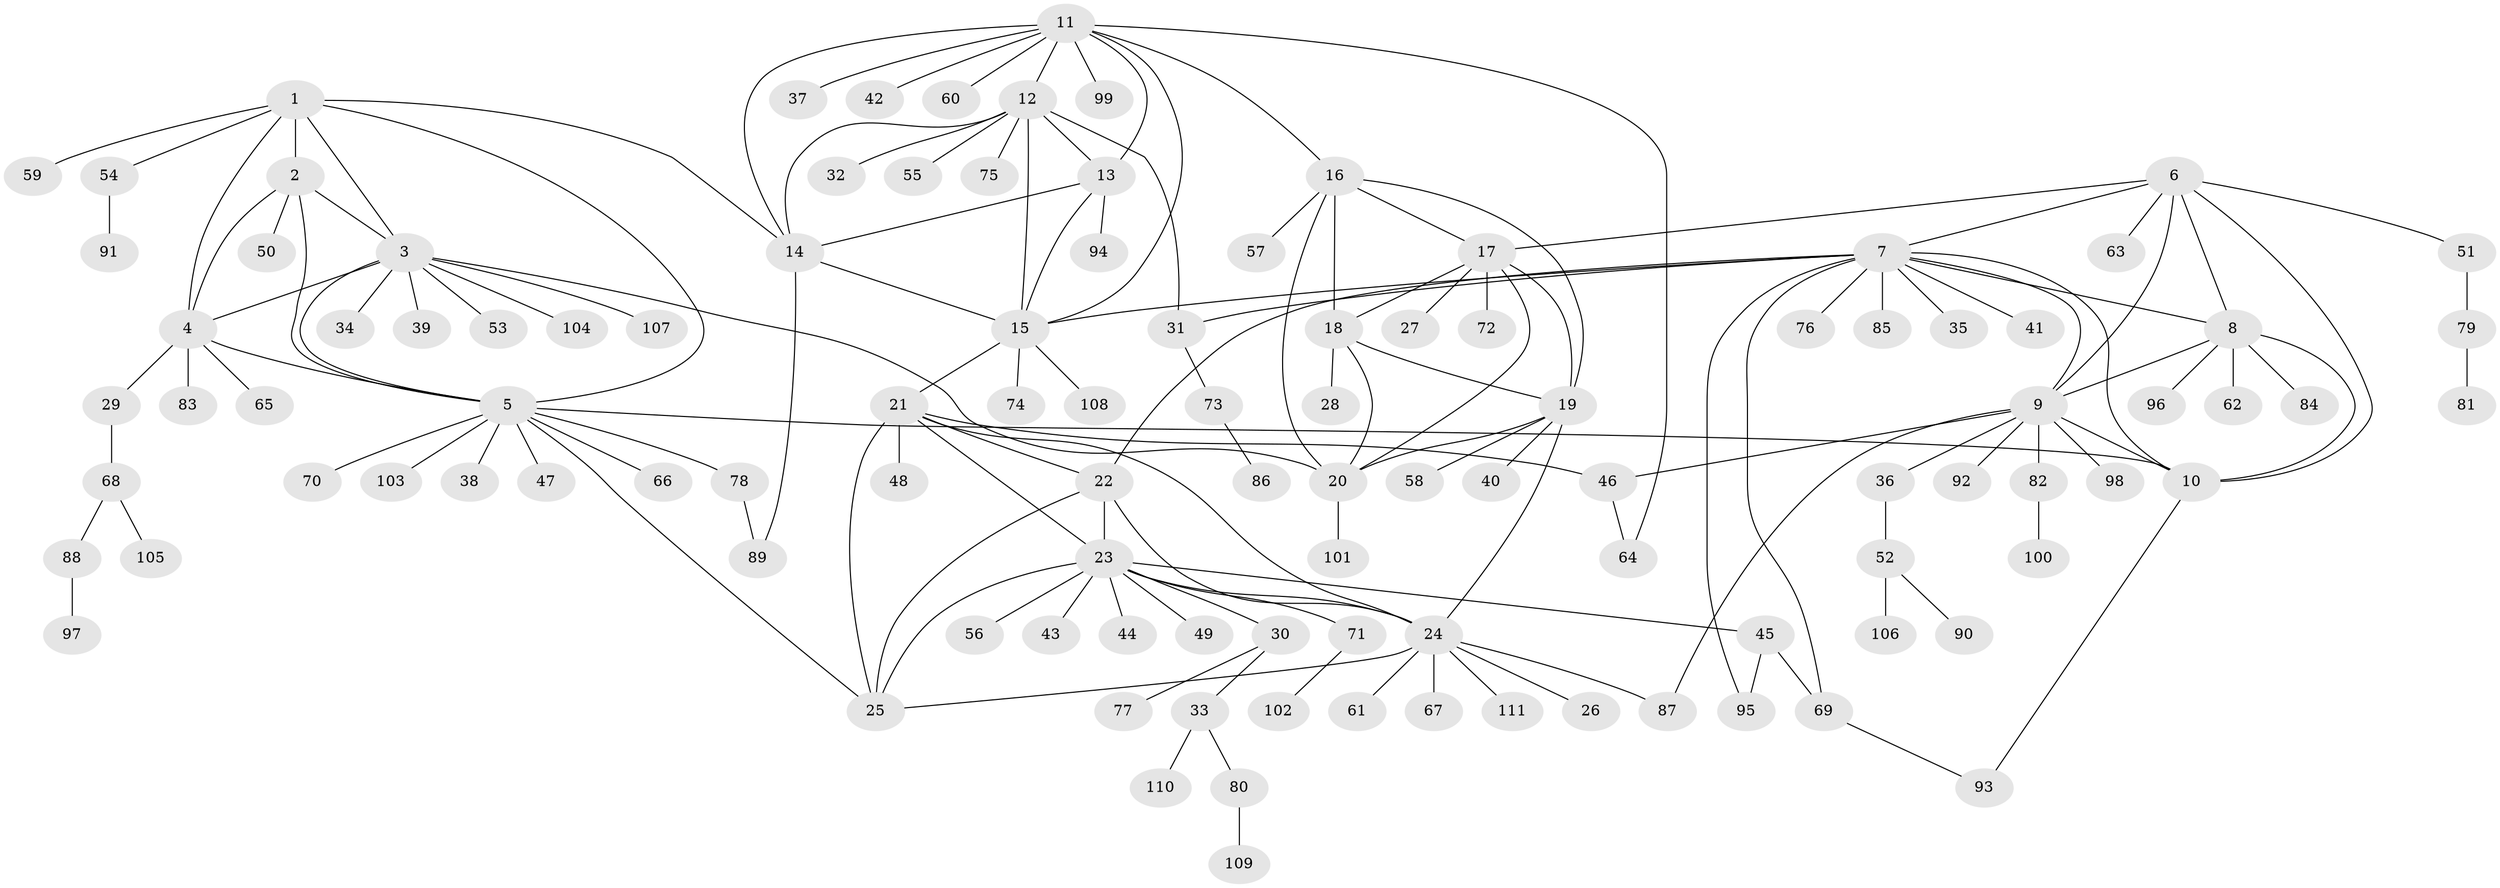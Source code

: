 // Generated by graph-tools (version 1.1) at 2025/16/03/09/25 04:16:09]
// undirected, 111 vertices, 154 edges
graph export_dot {
graph [start="1"]
  node [color=gray90,style=filled];
  1;
  2;
  3;
  4;
  5;
  6;
  7;
  8;
  9;
  10;
  11;
  12;
  13;
  14;
  15;
  16;
  17;
  18;
  19;
  20;
  21;
  22;
  23;
  24;
  25;
  26;
  27;
  28;
  29;
  30;
  31;
  32;
  33;
  34;
  35;
  36;
  37;
  38;
  39;
  40;
  41;
  42;
  43;
  44;
  45;
  46;
  47;
  48;
  49;
  50;
  51;
  52;
  53;
  54;
  55;
  56;
  57;
  58;
  59;
  60;
  61;
  62;
  63;
  64;
  65;
  66;
  67;
  68;
  69;
  70;
  71;
  72;
  73;
  74;
  75;
  76;
  77;
  78;
  79;
  80;
  81;
  82;
  83;
  84;
  85;
  86;
  87;
  88;
  89;
  90;
  91;
  92;
  93;
  94;
  95;
  96;
  97;
  98;
  99;
  100;
  101;
  102;
  103;
  104;
  105;
  106;
  107;
  108;
  109;
  110;
  111;
  1 -- 2;
  1 -- 3;
  1 -- 4;
  1 -- 5;
  1 -- 14;
  1 -- 54;
  1 -- 59;
  2 -- 3;
  2 -- 4;
  2 -- 5;
  2 -- 50;
  3 -- 4;
  3 -- 5;
  3 -- 20;
  3 -- 34;
  3 -- 39;
  3 -- 53;
  3 -- 104;
  3 -- 107;
  4 -- 5;
  4 -- 29;
  4 -- 65;
  4 -- 83;
  5 -- 10;
  5 -- 25;
  5 -- 38;
  5 -- 47;
  5 -- 66;
  5 -- 70;
  5 -- 78;
  5 -- 103;
  6 -- 7;
  6 -- 8;
  6 -- 9;
  6 -- 10;
  6 -- 17;
  6 -- 51;
  6 -- 63;
  7 -- 8;
  7 -- 9;
  7 -- 10;
  7 -- 15;
  7 -- 22;
  7 -- 31;
  7 -- 35;
  7 -- 41;
  7 -- 69;
  7 -- 76;
  7 -- 85;
  7 -- 95;
  8 -- 9;
  8 -- 10;
  8 -- 62;
  8 -- 84;
  8 -- 96;
  9 -- 10;
  9 -- 36;
  9 -- 46;
  9 -- 82;
  9 -- 87;
  9 -- 92;
  9 -- 98;
  10 -- 93;
  11 -- 12;
  11 -- 13;
  11 -- 14;
  11 -- 15;
  11 -- 16;
  11 -- 37;
  11 -- 42;
  11 -- 60;
  11 -- 64;
  11 -- 99;
  12 -- 13;
  12 -- 14;
  12 -- 15;
  12 -- 31;
  12 -- 32;
  12 -- 55;
  12 -- 75;
  13 -- 14;
  13 -- 15;
  13 -- 94;
  14 -- 15;
  14 -- 89;
  15 -- 21;
  15 -- 74;
  15 -- 108;
  16 -- 17;
  16 -- 18;
  16 -- 19;
  16 -- 20;
  16 -- 57;
  17 -- 18;
  17 -- 19;
  17 -- 20;
  17 -- 27;
  17 -- 72;
  18 -- 19;
  18 -- 20;
  18 -- 28;
  19 -- 20;
  19 -- 24;
  19 -- 40;
  19 -- 58;
  20 -- 101;
  21 -- 22;
  21 -- 23;
  21 -- 24;
  21 -- 25;
  21 -- 46;
  21 -- 48;
  22 -- 23;
  22 -- 24;
  22 -- 25;
  23 -- 24;
  23 -- 25;
  23 -- 30;
  23 -- 43;
  23 -- 44;
  23 -- 45;
  23 -- 49;
  23 -- 56;
  23 -- 71;
  24 -- 25;
  24 -- 26;
  24 -- 61;
  24 -- 67;
  24 -- 87;
  24 -- 111;
  29 -- 68;
  30 -- 33;
  30 -- 77;
  31 -- 73;
  33 -- 80;
  33 -- 110;
  36 -- 52;
  45 -- 69;
  45 -- 95;
  46 -- 64;
  51 -- 79;
  52 -- 90;
  52 -- 106;
  54 -- 91;
  68 -- 88;
  68 -- 105;
  69 -- 93;
  71 -- 102;
  73 -- 86;
  78 -- 89;
  79 -- 81;
  80 -- 109;
  82 -- 100;
  88 -- 97;
}
